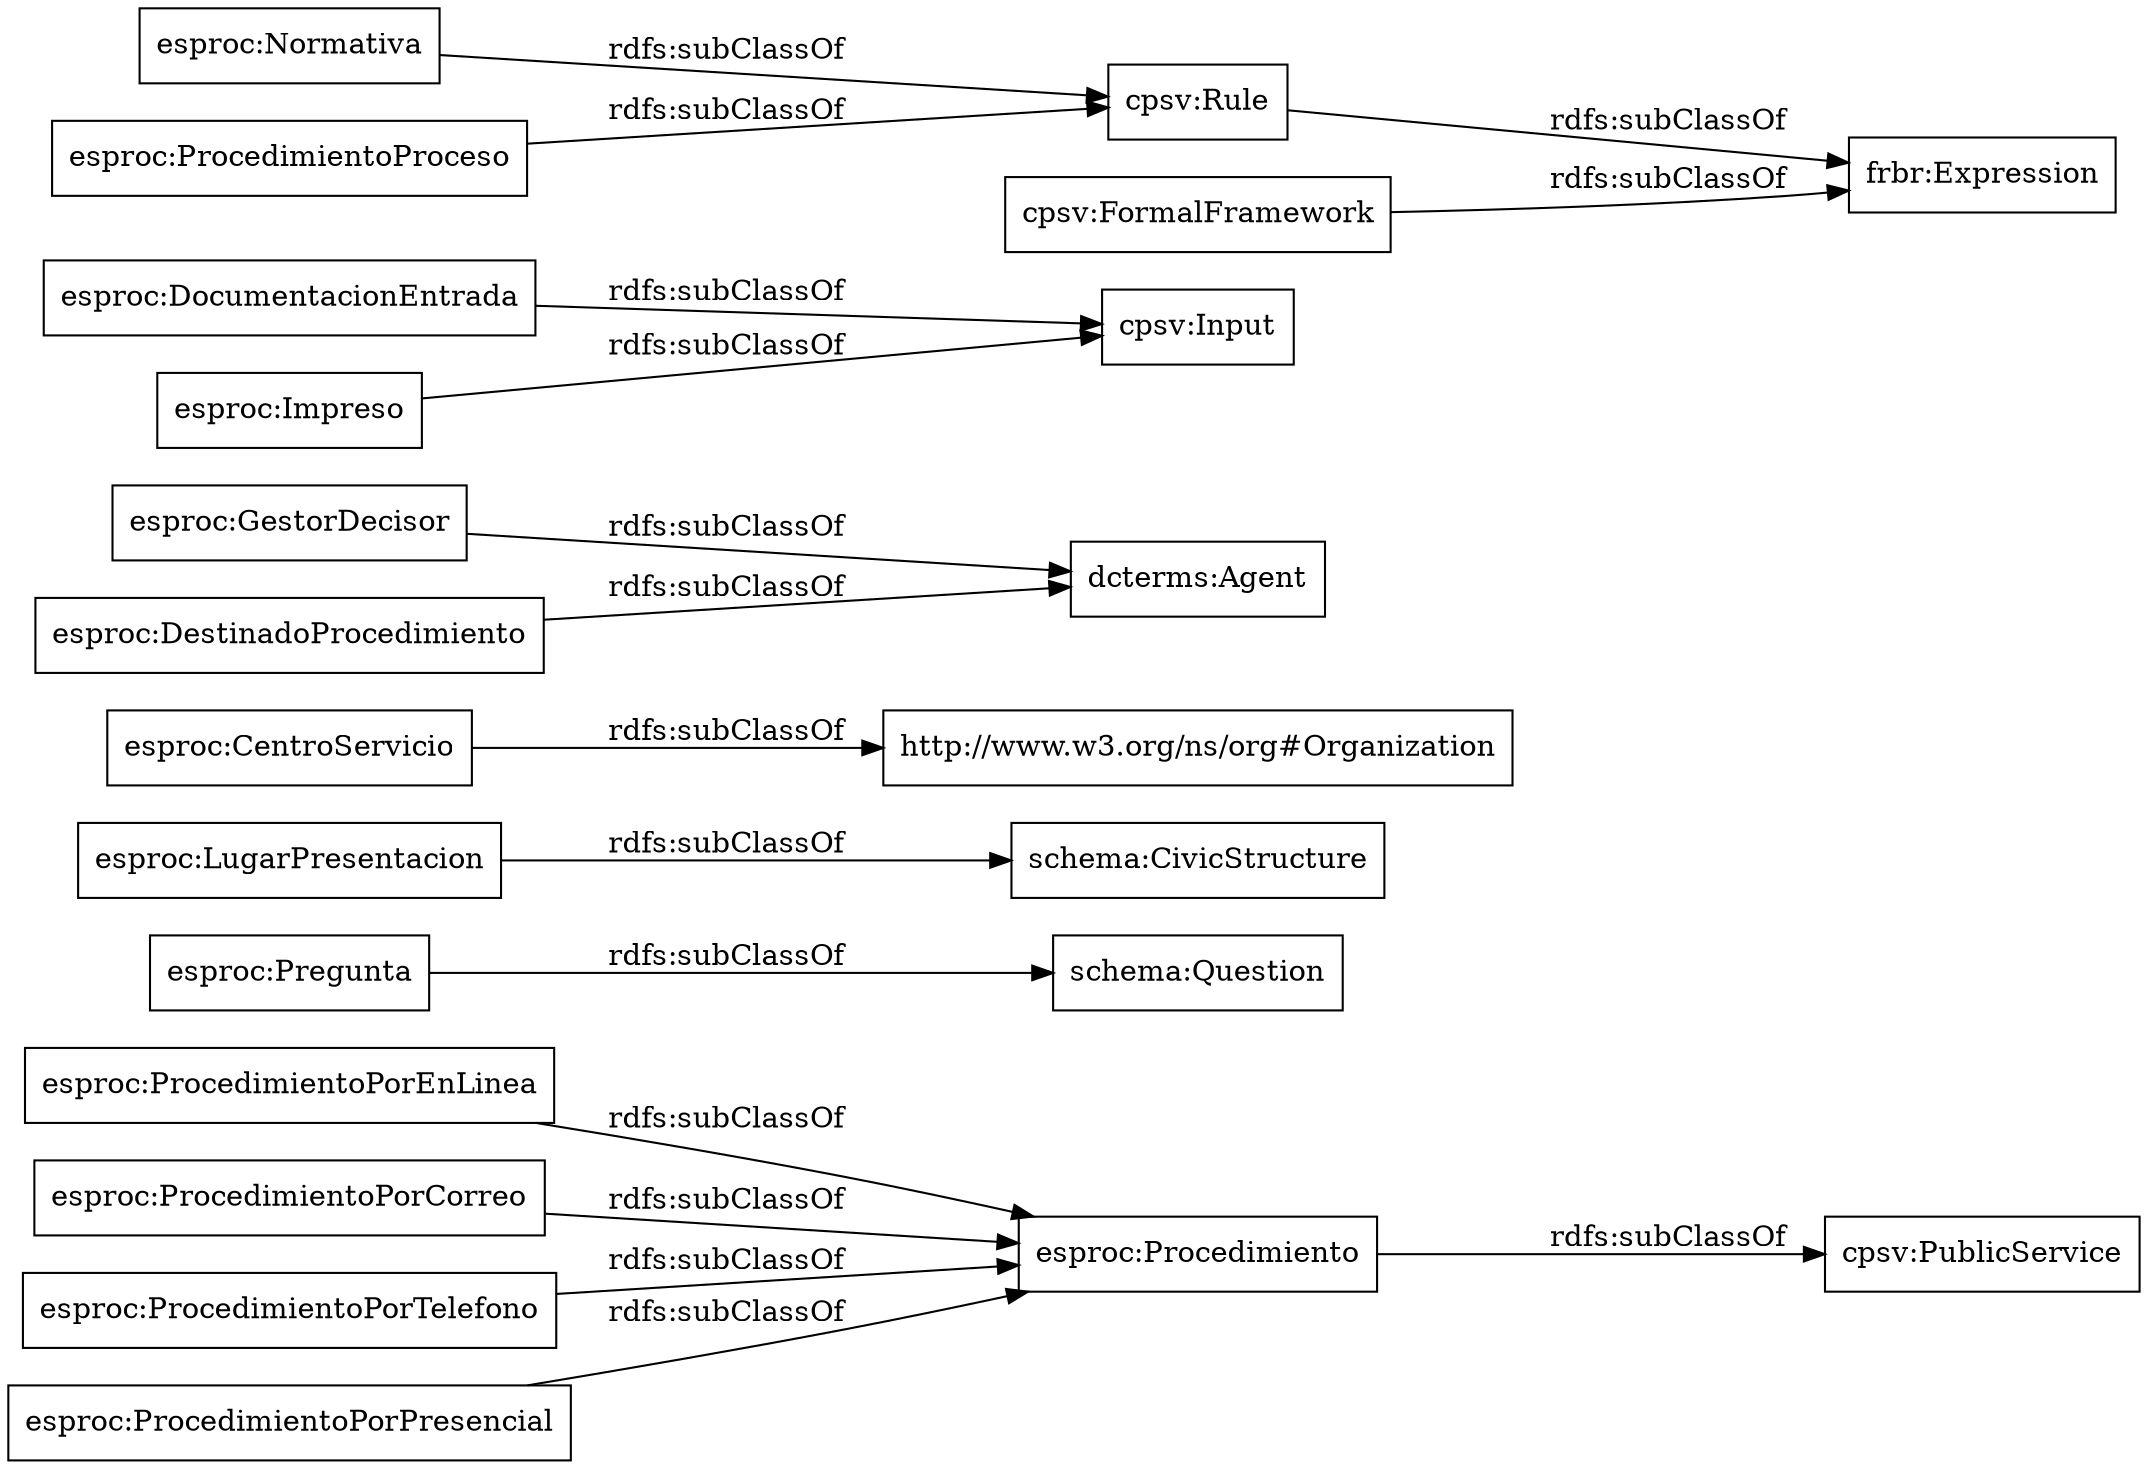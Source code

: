 digraph ar2dtool_diagram { 
rankdir=LR;
size="1000"
node [shape = rectangle, color="black"]; "esproc:ProcedimientoPorEnLinea" "schema:Question" "schema:CivicStructure" "esproc:CentroServicio" "esproc:GestorDecisor" "esproc:DocumentacionEntrada" "esproc:Impreso" "esproc:DestinadoProcedimiento" "esproc:Normativa" "esproc:ProcedimientoPorCorreo" "esproc:ProcedimientoPorTelefono" "esproc:Procedimiento" "esproc:ProcedimientoProceso" "esproc:Pregunta" "http://www.w3.org/ns/org#Organization" "esproc:LugarPresentacion" "esproc:ProcedimientoPorPresencial" "cpsv:FormalFramework" "cpsv:Input" "cpsv:Rule" "cpsv:PublicService" ; /*classes style*/
	"esproc:ProcedimientoPorEnLinea" -> "esproc:Procedimiento" [ label = "rdfs:subClassOf" ];
	"esproc:ProcedimientoPorPresencial" -> "esproc:Procedimiento" [ label = "rdfs:subClassOf" ];
	"esproc:DestinadoProcedimiento" -> "dcterms:Agent" [ label = "rdfs:subClassOf" ];
	"esproc:Pregunta" -> "schema:Question" [ label = "rdfs:subClassOf" ];
	"esproc:Procedimiento" -> "cpsv:PublicService" [ label = "rdfs:subClassOf" ];
	"esproc:Impreso" -> "cpsv:Input" [ label = "rdfs:subClassOf" ];
	"esproc:ProcedimientoProceso" -> "cpsv:Rule" [ label = "rdfs:subClassOf" ];
	"esproc:GestorDecisor" -> "dcterms:Agent" [ label = "rdfs:subClassOf" ];
	"esproc:ProcedimientoPorTelefono" -> "esproc:Procedimiento" [ label = "rdfs:subClassOf" ];
	"cpsv:Rule" -> "frbr:Expression" [ label = "rdfs:subClassOf" ];
	"esproc:DocumentacionEntrada" -> "cpsv:Input" [ label = "rdfs:subClassOf" ];
	"cpsv:FormalFramework" -> "frbr:Expression" [ label = "rdfs:subClassOf" ];
	"esproc:Normativa" -> "cpsv:Rule" [ label = "rdfs:subClassOf" ];
	"esproc:ProcedimientoPorCorreo" -> "esproc:Procedimiento" [ label = "rdfs:subClassOf" ];
	"esproc:LugarPresentacion" -> "schema:CivicStructure" [ label = "rdfs:subClassOf" ];
	"esproc:CentroServicio" -> "http://www.w3.org/ns/org#Organization" [ label = "rdfs:subClassOf" ];

}
